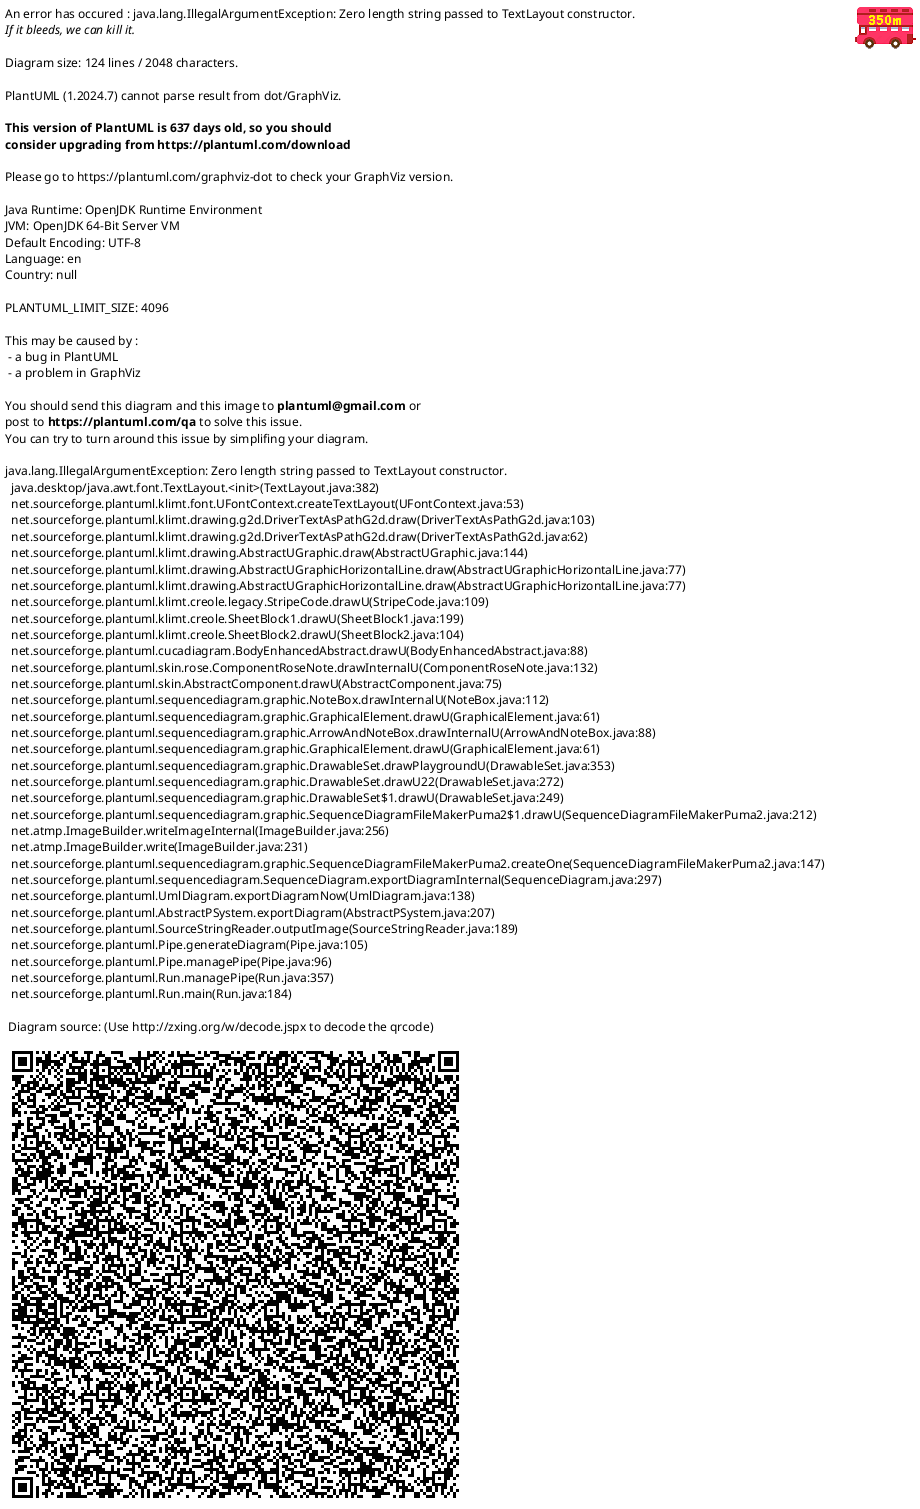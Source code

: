 @startuml

scale 1000*500
autonumber 

participant T1
participant sys
participant HOME
participant ".bashrc" as brc
participant ".enterrc" as erc
participant ".fonshrc" as frc
participant ".pltrc" as prc
participant github as gh
participant "plt/.d/.repo/bcp_sys_/" as bcp_fs

== 1_upd_all_alt ==
ref over HOME
epm full-upgrad

apt-get install
epm play yandex-
end ref

== 2_reset_plt_fonsh ==
ref over HOME : rm -f "$HOME"/ REPOBARE/ .fonsh_path .plt_path .repo_path

== 3_git_init ==
ref over HOME
rm -rf ${HOME}/.ssh
unzip ${HOME}/read.zip -d ${HOME}
end ref

== 4_git_clone ==
gh -> HOME: clone git@github.com: plt, communis, fonsh

== 5_first_copy_dotfiles ==
bcp_fs -> HOME:tar -xzvf repo_path plt_path fonsh_path
ref over brc : .bashrc:add str: . ~/.enterrc 
ref over HOME : rm ${HOME}/.vscode-oss

== 6_first_start_bash ==
ref over sys
. $HOME/.bashrc


bcp_l2d_ -_bcp bashrc
bcp_sys_ -_dpl
apt_alt_ 1
end ref

sys -> erc : . .bashrc

note right
<code>
if [ -f ~/.enterrc ]; then . ~/.enterrc; fi
</code>
end note

erc -> erc : source .pltrc

note right
<code>

Hardcore fonsh_path plt_path

enter_sys_plt:
FONSH_PATH=$(cat ~/.fonsh_path)
PLT_PATH=$(cat ~/.plt_path)
REPO_PATH=$(cat ~/.repo_path)
def c_up
def rr

. ${PLT_PATH}/.pltrc
. ${FONSH_PATH}/.fonshrc

c_up "${PLT_PATH}"/.d/.sh/.bashrc

eval "$(ssh-agent -s)"
export MANOPT="-L ru"

export GIT_PS1_SHOWDIRTYSTATE=1
export PS1='\033[35;40m\u@\H \w$(__git_ps1 " (%s)")\$\033[0m '


. "${COMMUNIS_PATH}/Deploy_store/.qa/lib/user/0_ini.sh"

c_up "${COMMUNIS_PATH}"/Deploy_store/.qa
c_up "${COMMUNIS_PATH}"/Deploy_store/.os/
c_up "${COMMUNIS_PATH}"/Deploy_store/.os/.sh/
c_up "${COMMUNIS_PATH}"/Deploy_store/

add_PATH_

</code>
end note

erc -> prc : source .fonshrc

note right
<code>

def c_up
. "${PLT_PATH}"/.d/.config/env.sh
. "${PLT_PATH}"/.d/.frc/a.frc
c_up "${PLT_PATH}/actio"

</code>
end note

erc -> frc : source .fonshrc

note right
<code>

def c_up
. "${FONSH_PATH}"/.d/.config/env.sh
. "${FONSH_PATH}"/.d/.frc/a.frc
c_up "${FONSH_PATH}/actio"

</code>
end note


@enduml